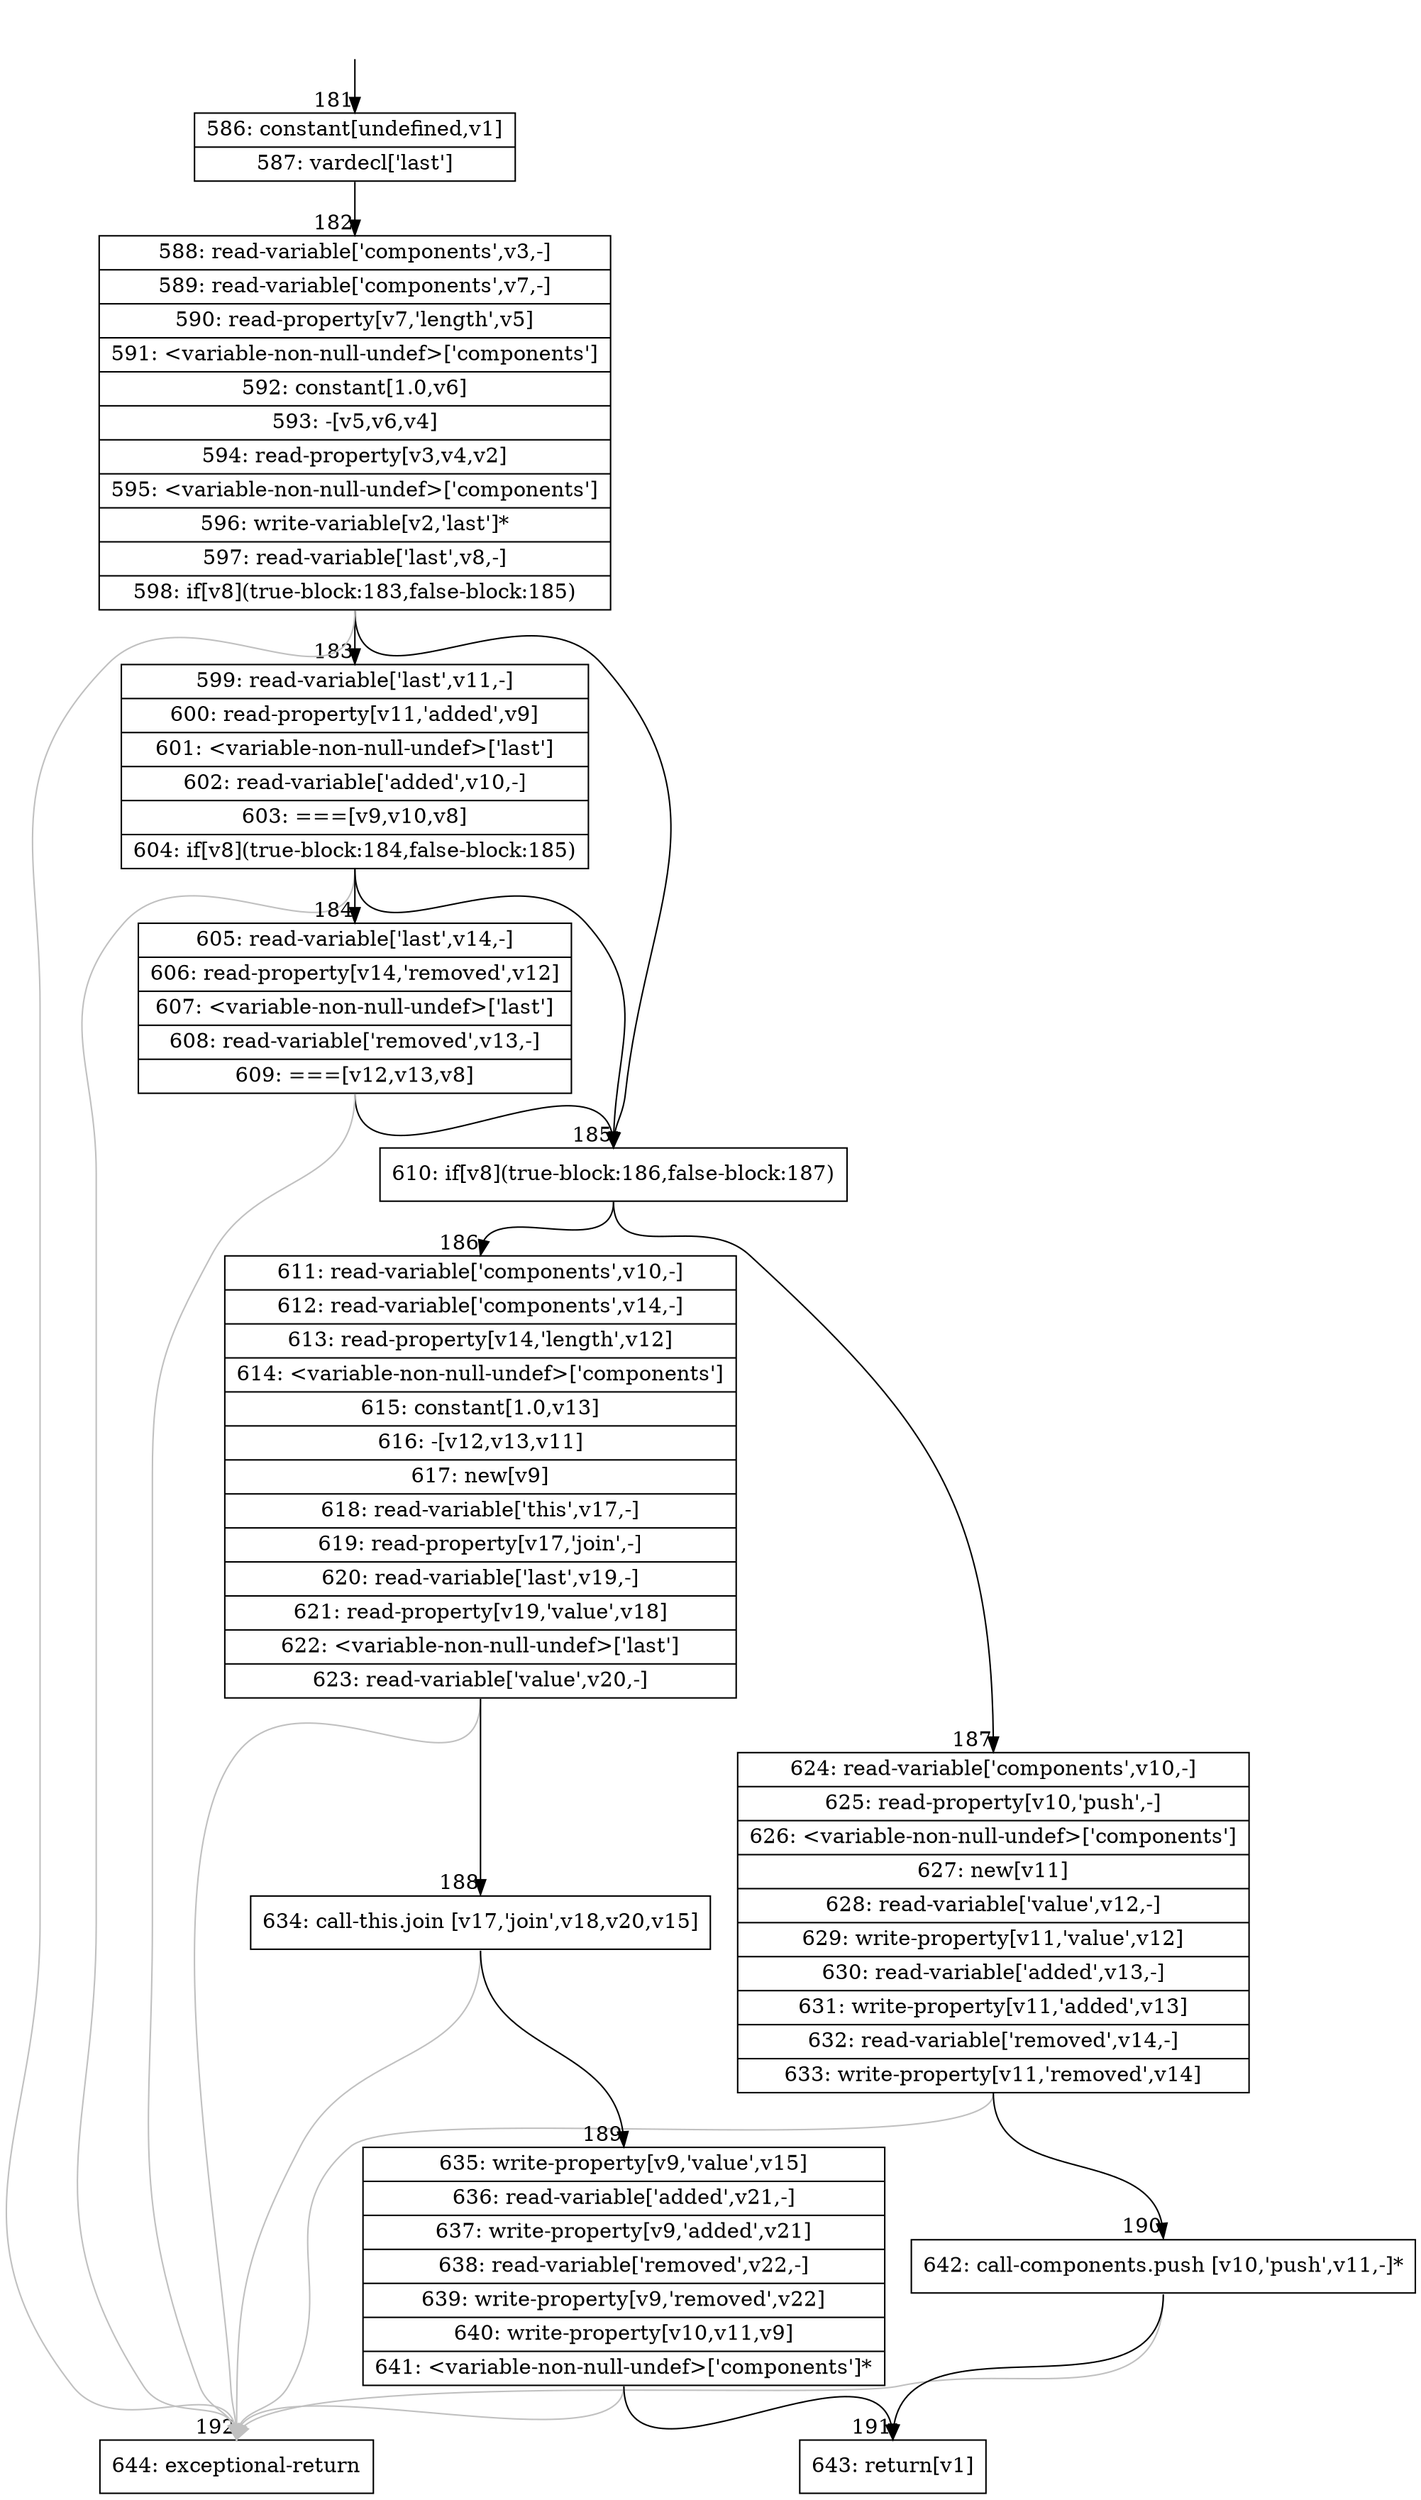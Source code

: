 digraph {
rankdir="TD"
BB_entry17[shape=none,label=""];
BB_entry17 -> BB181 [tailport=s, headport=n, headlabel="    181"]
BB181 [shape=record label="{586: constant[undefined,v1]|587: vardecl['last']}" ] 
BB181 -> BB182 [tailport=s, headport=n, headlabel="      182"]
BB182 [shape=record label="{588: read-variable['components',v3,-]|589: read-variable['components',v7,-]|590: read-property[v7,'length',v5]|591: \<variable-non-null-undef\>['components']|592: constant[1.0,v6]|593: -[v5,v6,v4]|594: read-property[v3,v4,v2]|595: \<variable-non-null-undef\>['components']|596: write-variable[v2,'last']*|597: read-variable['last',v8,-]|598: if[v8](true-block:183,false-block:185)}" ] 
BB182 -> BB185 [tailport=s, headport=n, headlabel="      185"]
BB182 -> BB183 [tailport=s, headport=n, headlabel="      183"]
BB182 -> BB192 [tailport=s, headport=n, color=gray, headlabel="      192"]
BB183 [shape=record label="{599: read-variable['last',v11,-]|600: read-property[v11,'added',v9]|601: \<variable-non-null-undef\>['last']|602: read-variable['added',v10,-]|603: ===[v9,v10,v8]|604: if[v8](true-block:184,false-block:185)}" ] 
BB183 -> BB185 [tailport=s, headport=n]
BB183 -> BB184 [tailport=s, headport=n, headlabel="      184"]
BB183 -> BB192 [tailport=s, headport=n, color=gray]
BB184 [shape=record label="{605: read-variable['last',v14,-]|606: read-property[v14,'removed',v12]|607: \<variable-non-null-undef\>['last']|608: read-variable['removed',v13,-]|609: ===[v12,v13,v8]}" ] 
BB184 -> BB185 [tailport=s, headport=n]
BB184 -> BB192 [tailport=s, headport=n, color=gray]
BB185 [shape=record label="{610: if[v8](true-block:186,false-block:187)}" ] 
BB185 -> BB186 [tailport=s, headport=n, headlabel="      186"]
BB185 -> BB187 [tailport=s, headport=n, headlabel="      187"]
BB186 [shape=record label="{611: read-variable['components',v10,-]|612: read-variable['components',v14,-]|613: read-property[v14,'length',v12]|614: \<variable-non-null-undef\>['components']|615: constant[1.0,v13]|616: -[v12,v13,v11]|617: new[v9]|618: read-variable['this',v17,-]|619: read-property[v17,'join',-]|620: read-variable['last',v19,-]|621: read-property[v19,'value',v18]|622: \<variable-non-null-undef\>['last']|623: read-variable['value',v20,-]}" ] 
BB186 -> BB188 [tailport=s, headport=n, headlabel="      188"]
BB186 -> BB192 [tailport=s, headport=n, color=gray]
BB187 [shape=record label="{624: read-variable['components',v10,-]|625: read-property[v10,'push',-]|626: \<variable-non-null-undef\>['components']|627: new[v11]|628: read-variable['value',v12,-]|629: write-property[v11,'value',v12]|630: read-variable['added',v13,-]|631: write-property[v11,'added',v13]|632: read-variable['removed',v14,-]|633: write-property[v11,'removed',v14]}" ] 
BB187 -> BB190 [tailport=s, headport=n, headlabel="      190"]
BB187 -> BB192 [tailport=s, headport=n, color=gray]
BB188 [shape=record label="{634: call-this.join [v17,'join',v18,v20,v15]}" ] 
BB188 -> BB189 [tailport=s, headport=n, headlabel="      189"]
BB188 -> BB192 [tailport=s, headport=n, color=gray]
BB189 [shape=record label="{635: write-property[v9,'value',v15]|636: read-variable['added',v21,-]|637: write-property[v9,'added',v21]|638: read-variable['removed',v22,-]|639: write-property[v9,'removed',v22]|640: write-property[v10,v11,v9]|641: \<variable-non-null-undef\>['components']*}" ] 
BB189 -> BB191 [tailport=s, headport=n, headlabel="      191"]
BB189 -> BB192 [tailport=s, headport=n, color=gray]
BB190 [shape=record label="{642: call-components.push [v10,'push',v11,-]*}" ] 
BB190 -> BB191 [tailport=s, headport=n]
BB190 -> BB192 [tailport=s, headport=n, color=gray]
BB191 [shape=record label="{643: return[v1]}" ] 
BB192 [shape=record label="{644: exceptional-return}" ] 
//#$~ 177
}
